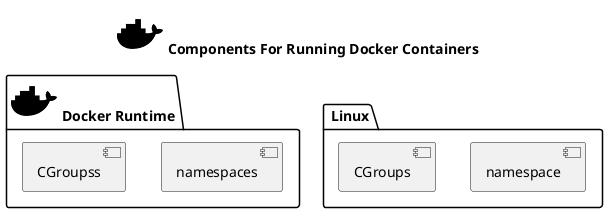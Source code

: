 @startuml docker-components
title <$docker> Components For Running Docker Containers

!include <cloudinsight/docker>
!include <cloudinsight/linux>

' Remove UML component notation

package "<$docker> Docker Runtime" as runtime {
    component "namespaces"
    component "CGroupss"

}

package "<$registry> Linux" as linux {
    component "namespace"
    component "CGroups"
}

@enduml
